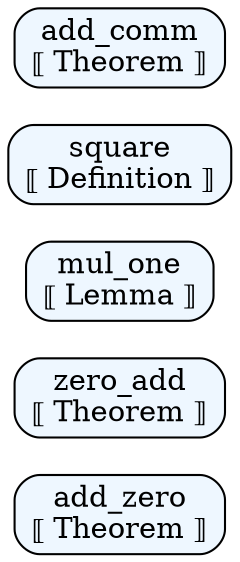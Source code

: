 digraph G {
  rankdir=LR;
  node [shape=box, style="rounded,filled", fillcolor="#eef7ff"];
  "add_zero" [label="add_zero\n⟦ Theorem ⟧"];
  "zero_add" [label="zero_add\n⟦ Theorem ⟧"];
  "mul_one" [label="mul_one\n⟦ Lemma ⟧"];
  "square" [label="square\n⟦ Definition ⟧"];
  "add_comm" [label="add_comm\n⟦ Theorem ⟧"];
}